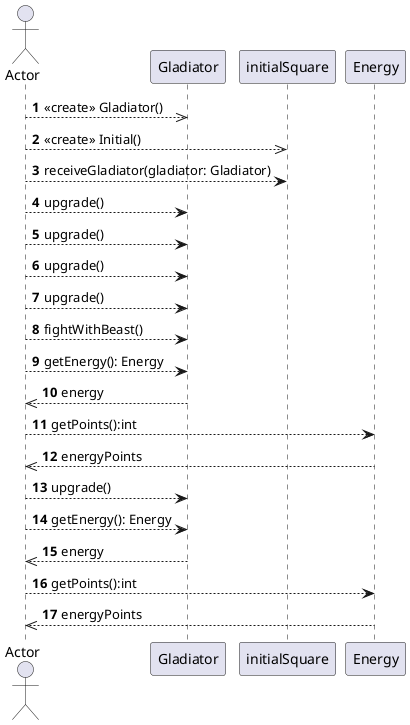 @startuml
autonumber
actor Actor
Actor -->> Gladiator: <<create>> Gladiator()
Actor -->> initialSquare: <<create>> Initial()
Actor --> initialSquare: receiveGladiator(gladiator: Gladiator)
Actor --> Gladiator: upgrade()
Actor --> Gladiator: upgrade()
Actor --> Gladiator: upgrade()
Actor --> Gladiator: upgrade()
Actor --> Gladiator: fightWithBeast()
Actor --> Gladiator: getEnergy(): Energy
Gladiator -->> Actor: energy
Actor --> Energy: getPoints():int
Energy -->> Actor: energyPoints
Actor --> Gladiator: upgrade()
Actor --> Gladiator: getEnergy(): Energy
Gladiator -->> Actor: energy
Actor --> Energy: getPoints():int
Energy -->> Actor: energyPoints
@enduml